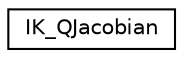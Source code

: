 digraph G
{
  edge [fontname="Helvetica",fontsize="10",labelfontname="Helvetica",labelfontsize="10"];
  node [fontname="Helvetica",fontsize="10",shape=record];
  rankdir=LR;
  Node1 [label="IK_QJacobian",height=0.2,width=0.4,color="black", fillcolor="white", style="filled",URL="$d8/d75/classIK__QJacobian.html"];
}
